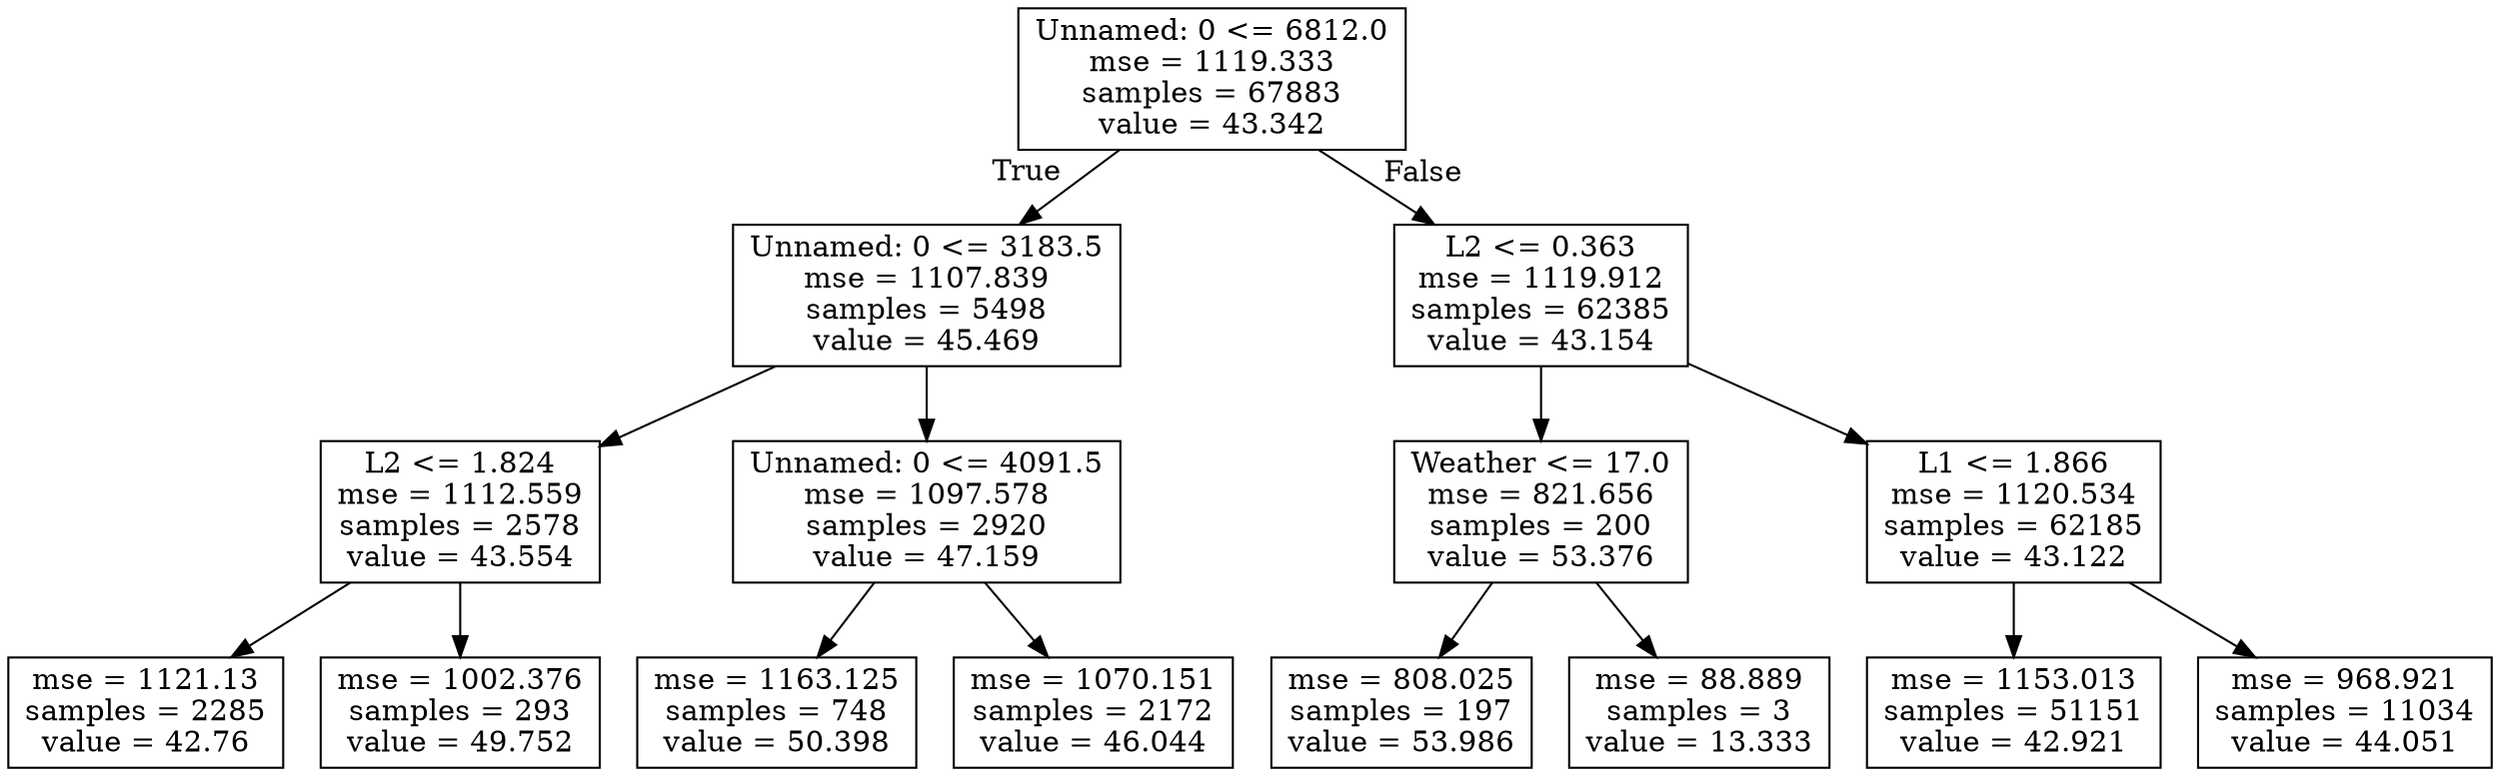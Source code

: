 digraph Tree {
node [shape=box] ;
0 [label="Unnamed: 0 <= 6812.0\nmse = 1119.333\nsamples = 67883\nvalue = 43.342"] ;
1 [label="Unnamed: 0 <= 3183.5\nmse = 1107.839\nsamples = 5498\nvalue = 45.469"] ;
0 -> 1 [labeldistance=2.5, labelangle=45, headlabel="True"] ;
2 [label="L2 <= 1.824\nmse = 1112.559\nsamples = 2578\nvalue = 43.554"] ;
1 -> 2 ;
3 [label="mse = 1121.13\nsamples = 2285\nvalue = 42.76"] ;
2 -> 3 ;
4 [label="mse = 1002.376\nsamples = 293\nvalue = 49.752"] ;
2 -> 4 ;
5 [label="Unnamed: 0 <= 4091.5\nmse = 1097.578\nsamples = 2920\nvalue = 47.159"] ;
1 -> 5 ;
6 [label="mse = 1163.125\nsamples = 748\nvalue = 50.398"] ;
5 -> 6 ;
7 [label="mse = 1070.151\nsamples = 2172\nvalue = 46.044"] ;
5 -> 7 ;
8 [label="L2 <= 0.363\nmse = 1119.912\nsamples = 62385\nvalue = 43.154"] ;
0 -> 8 [labeldistance=2.5, labelangle=-45, headlabel="False"] ;
9 [label="Weather <= 17.0\nmse = 821.656\nsamples = 200\nvalue = 53.376"] ;
8 -> 9 ;
10 [label="mse = 808.025\nsamples = 197\nvalue = 53.986"] ;
9 -> 10 ;
11 [label="mse = 88.889\nsamples = 3\nvalue = 13.333"] ;
9 -> 11 ;
12 [label="L1 <= 1.866\nmse = 1120.534\nsamples = 62185\nvalue = 43.122"] ;
8 -> 12 ;
13 [label="mse = 1153.013\nsamples = 51151\nvalue = 42.921"] ;
12 -> 13 ;
14 [label="mse = 968.921\nsamples = 11034\nvalue = 44.051"] ;
12 -> 14 ;
}